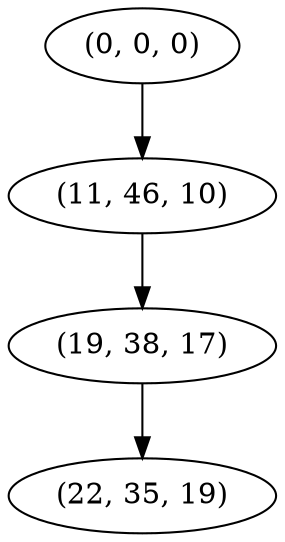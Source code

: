 digraph tree {
    "(0, 0, 0)";
    "(11, 46, 10)";
    "(19, 38, 17)";
    "(22, 35, 19)";
    "(0, 0, 0)" -> "(11, 46, 10)";
    "(11, 46, 10)" -> "(19, 38, 17)";
    "(19, 38, 17)" -> "(22, 35, 19)";
}
